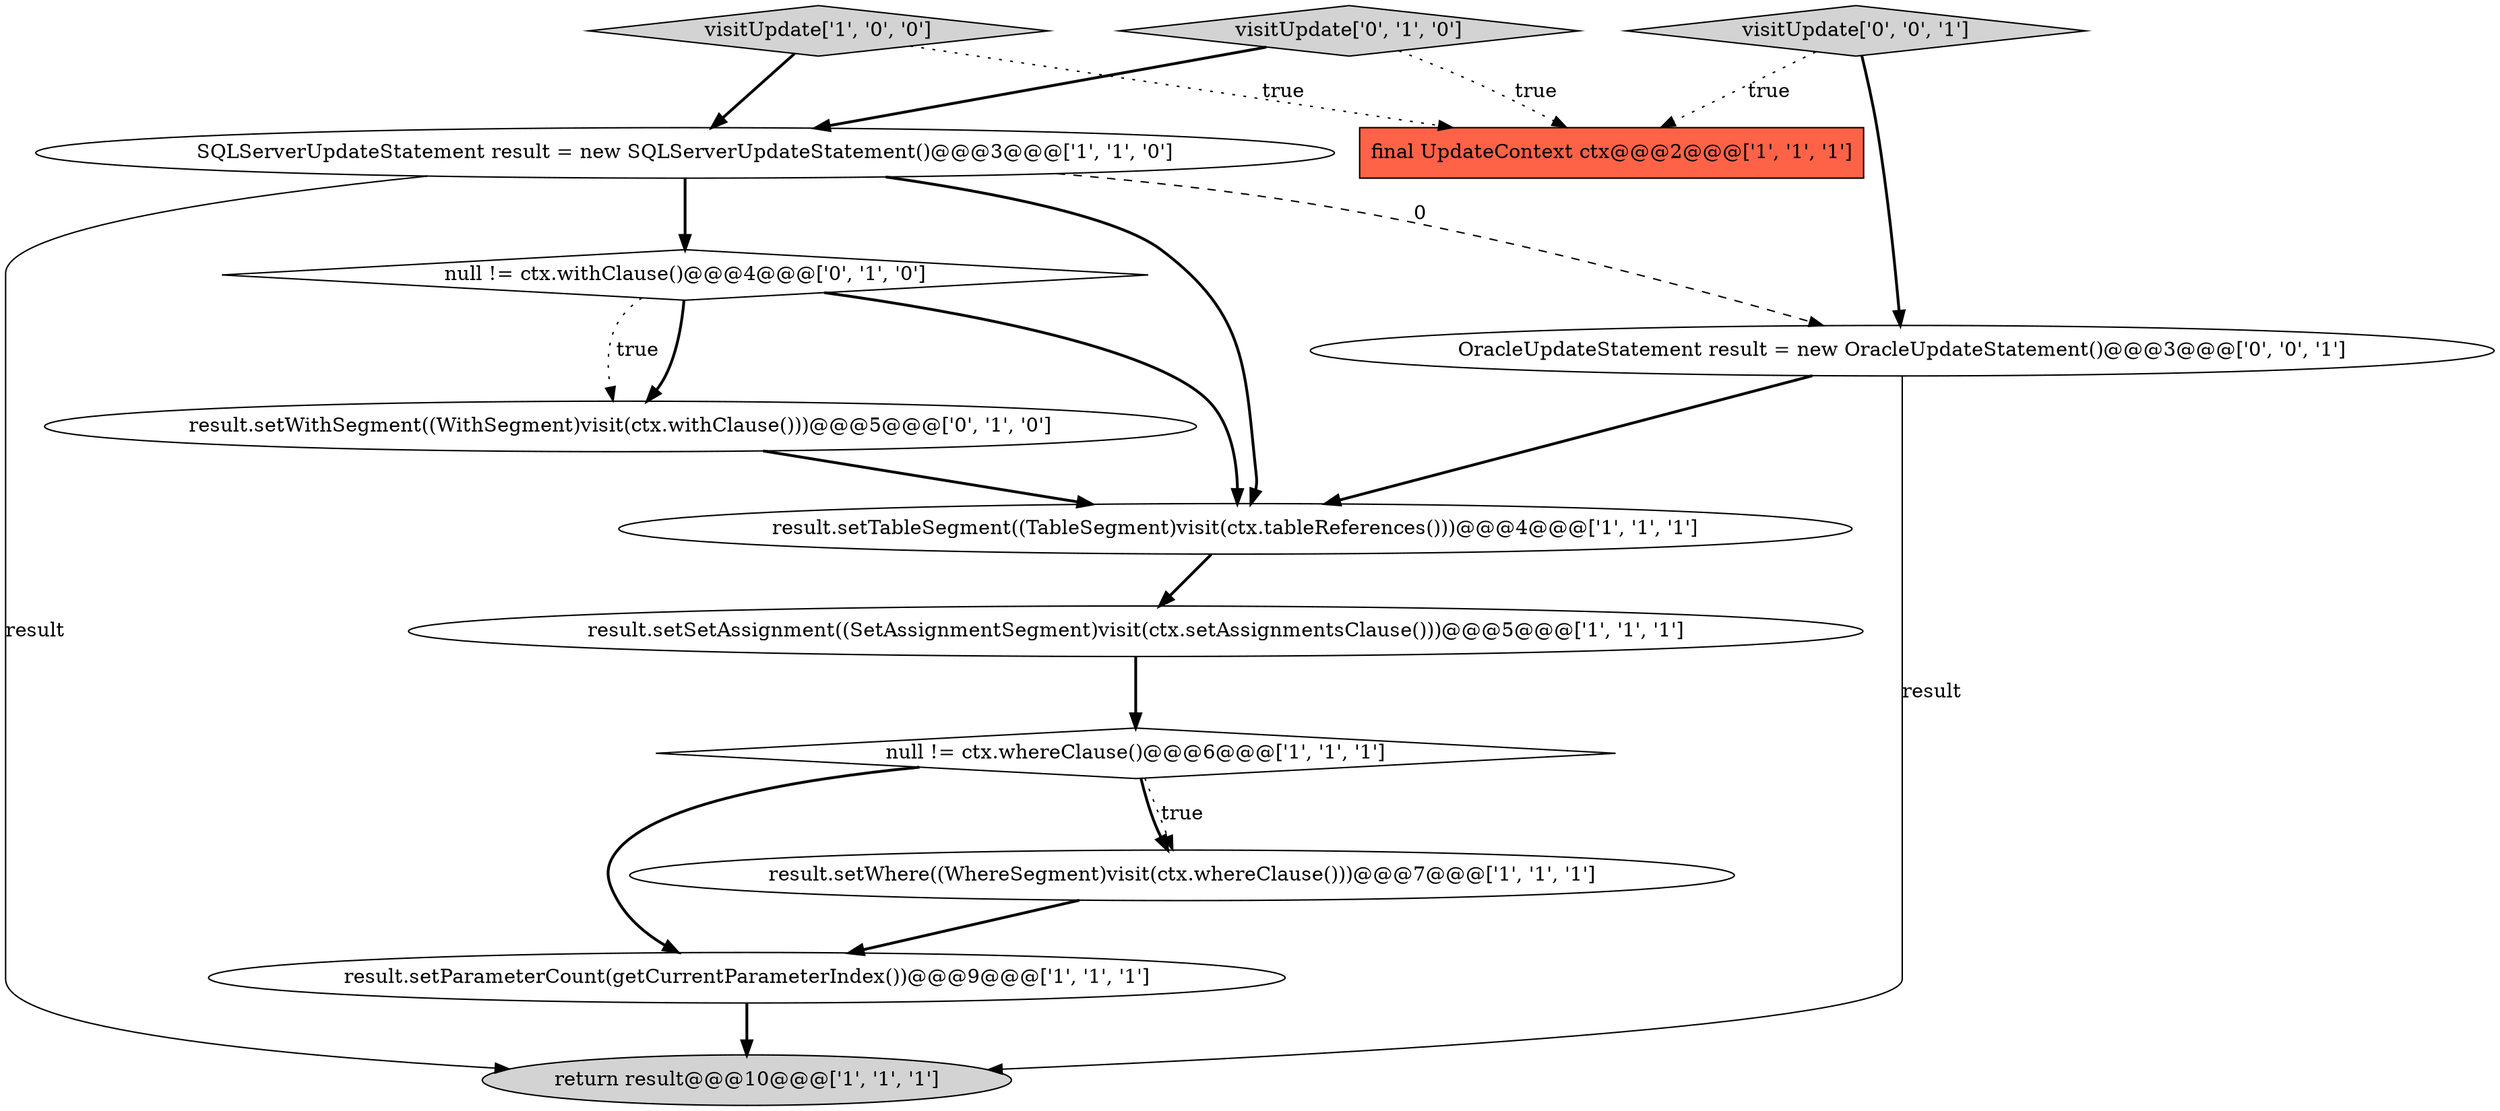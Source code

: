 digraph {
7 [style = filled, label = "visitUpdate['1', '0', '0']", fillcolor = lightgray, shape = diamond image = "AAA0AAABBB1BBB"];
13 [style = filled, label = "visitUpdate['0', '0', '1']", fillcolor = lightgray, shape = diamond image = "AAA0AAABBB3BBB"];
0 [style = filled, label = "SQLServerUpdateStatement result = new SQLServerUpdateStatement()@@@3@@@['1', '1', '0']", fillcolor = white, shape = ellipse image = "AAA0AAABBB1BBB"];
2 [style = filled, label = "result.setTableSegment((TableSegment)visit(ctx.tableReferences()))@@@4@@@['1', '1', '1']", fillcolor = white, shape = ellipse image = "AAA0AAABBB1BBB"];
4 [style = filled, label = "result.setWhere((WhereSegment)visit(ctx.whereClause()))@@@7@@@['1', '1', '1']", fillcolor = white, shape = ellipse image = "AAA0AAABBB1BBB"];
6 [style = filled, label = "return result@@@10@@@['1', '1', '1']", fillcolor = lightgray, shape = ellipse image = "AAA0AAABBB1BBB"];
1 [style = filled, label = "final UpdateContext ctx@@@2@@@['1', '1', '1']", fillcolor = tomato, shape = box image = "AAA0AAABBB1BBB"];
10 [style = filled, label = "null != ctx.withClause()@@@4@@@['0', '1', '0']", fillcolor = white, shape = diamond image = "AAA1AAABBB2BBB"];
11 [style = filled, label = "result.setWithSegment((WithSegment)visit(ctx.withClause()))@@@5@@@['0', '1', '0']", fillcolor = white, shape = ellipse image = "AAA1AAABBB2BBB"];
5 [style = filled, label = "result.setParameterCount(getCurrentParameterIndex())@@@9@@@['1', '1', '1']", fillcolor = white, shape = ellipse image = "AAA0AAABBB1BBB"];
12 [style = filled, label = "OracleUpdateStatement result = new OracleUpdateStatement()@@@3@@@['0', '0', '1']", fillcolor = white, shape = ellipse image = "AAA0AAABBB3BBB"];
8 [style = filled, label = "null != ctx.whereClause()@@@6@@@['1', '1', '1']", fillcolor = white, shape = diamond image = "AAA0AAABBB1BBB"];
9 [style = filled, label = "visitUpdate['0', '1', '0']", fillcolor = lightgray, shape = diamond image = "AAA0AAABBB2BBB"];
3 [style = filled, label = "result.setSetAssignment((SetAssignmentSegment)visit(ctx.setAssignmentsClause()))@@@5@@@['1', '1', '1']", fillcolor = white, shape = ellipse image = "AAA0AAABBB1BBB"];
10->2 [style = bold, label=""];
13->1 [style = dotted, label="true"];
8->5 [style = bold, label=""];
8->4 [style = bold, label=""];
12->2 [style = bold, label=""];
4->5 [style = bold, label=""];
9->1 [style = dotted, label="true"];
10->11 [style = bold, label=""];
9->0 [style = bold, label=""];
7->1 [style = dotted, label="true"];
0->6 [style = solid, label="result"];
12->6 [style = solid, label="result"];
11->2 [style = bold, label=""];
2->3 [style = bold, label=""];
0->10 [style = bold, label=""];
13->12 [style = bold, label=""];
7->0 [style = bold, label=""];
3->8 [style = bold, label=""];
0->2 [style = bold, label=""];
10->11 [style = dotted, label="true"];
8->4 [style = dotted, label="true"];
5->6 [style = bold, label=""];
0->12 [style = dashed, label="0"];
}
